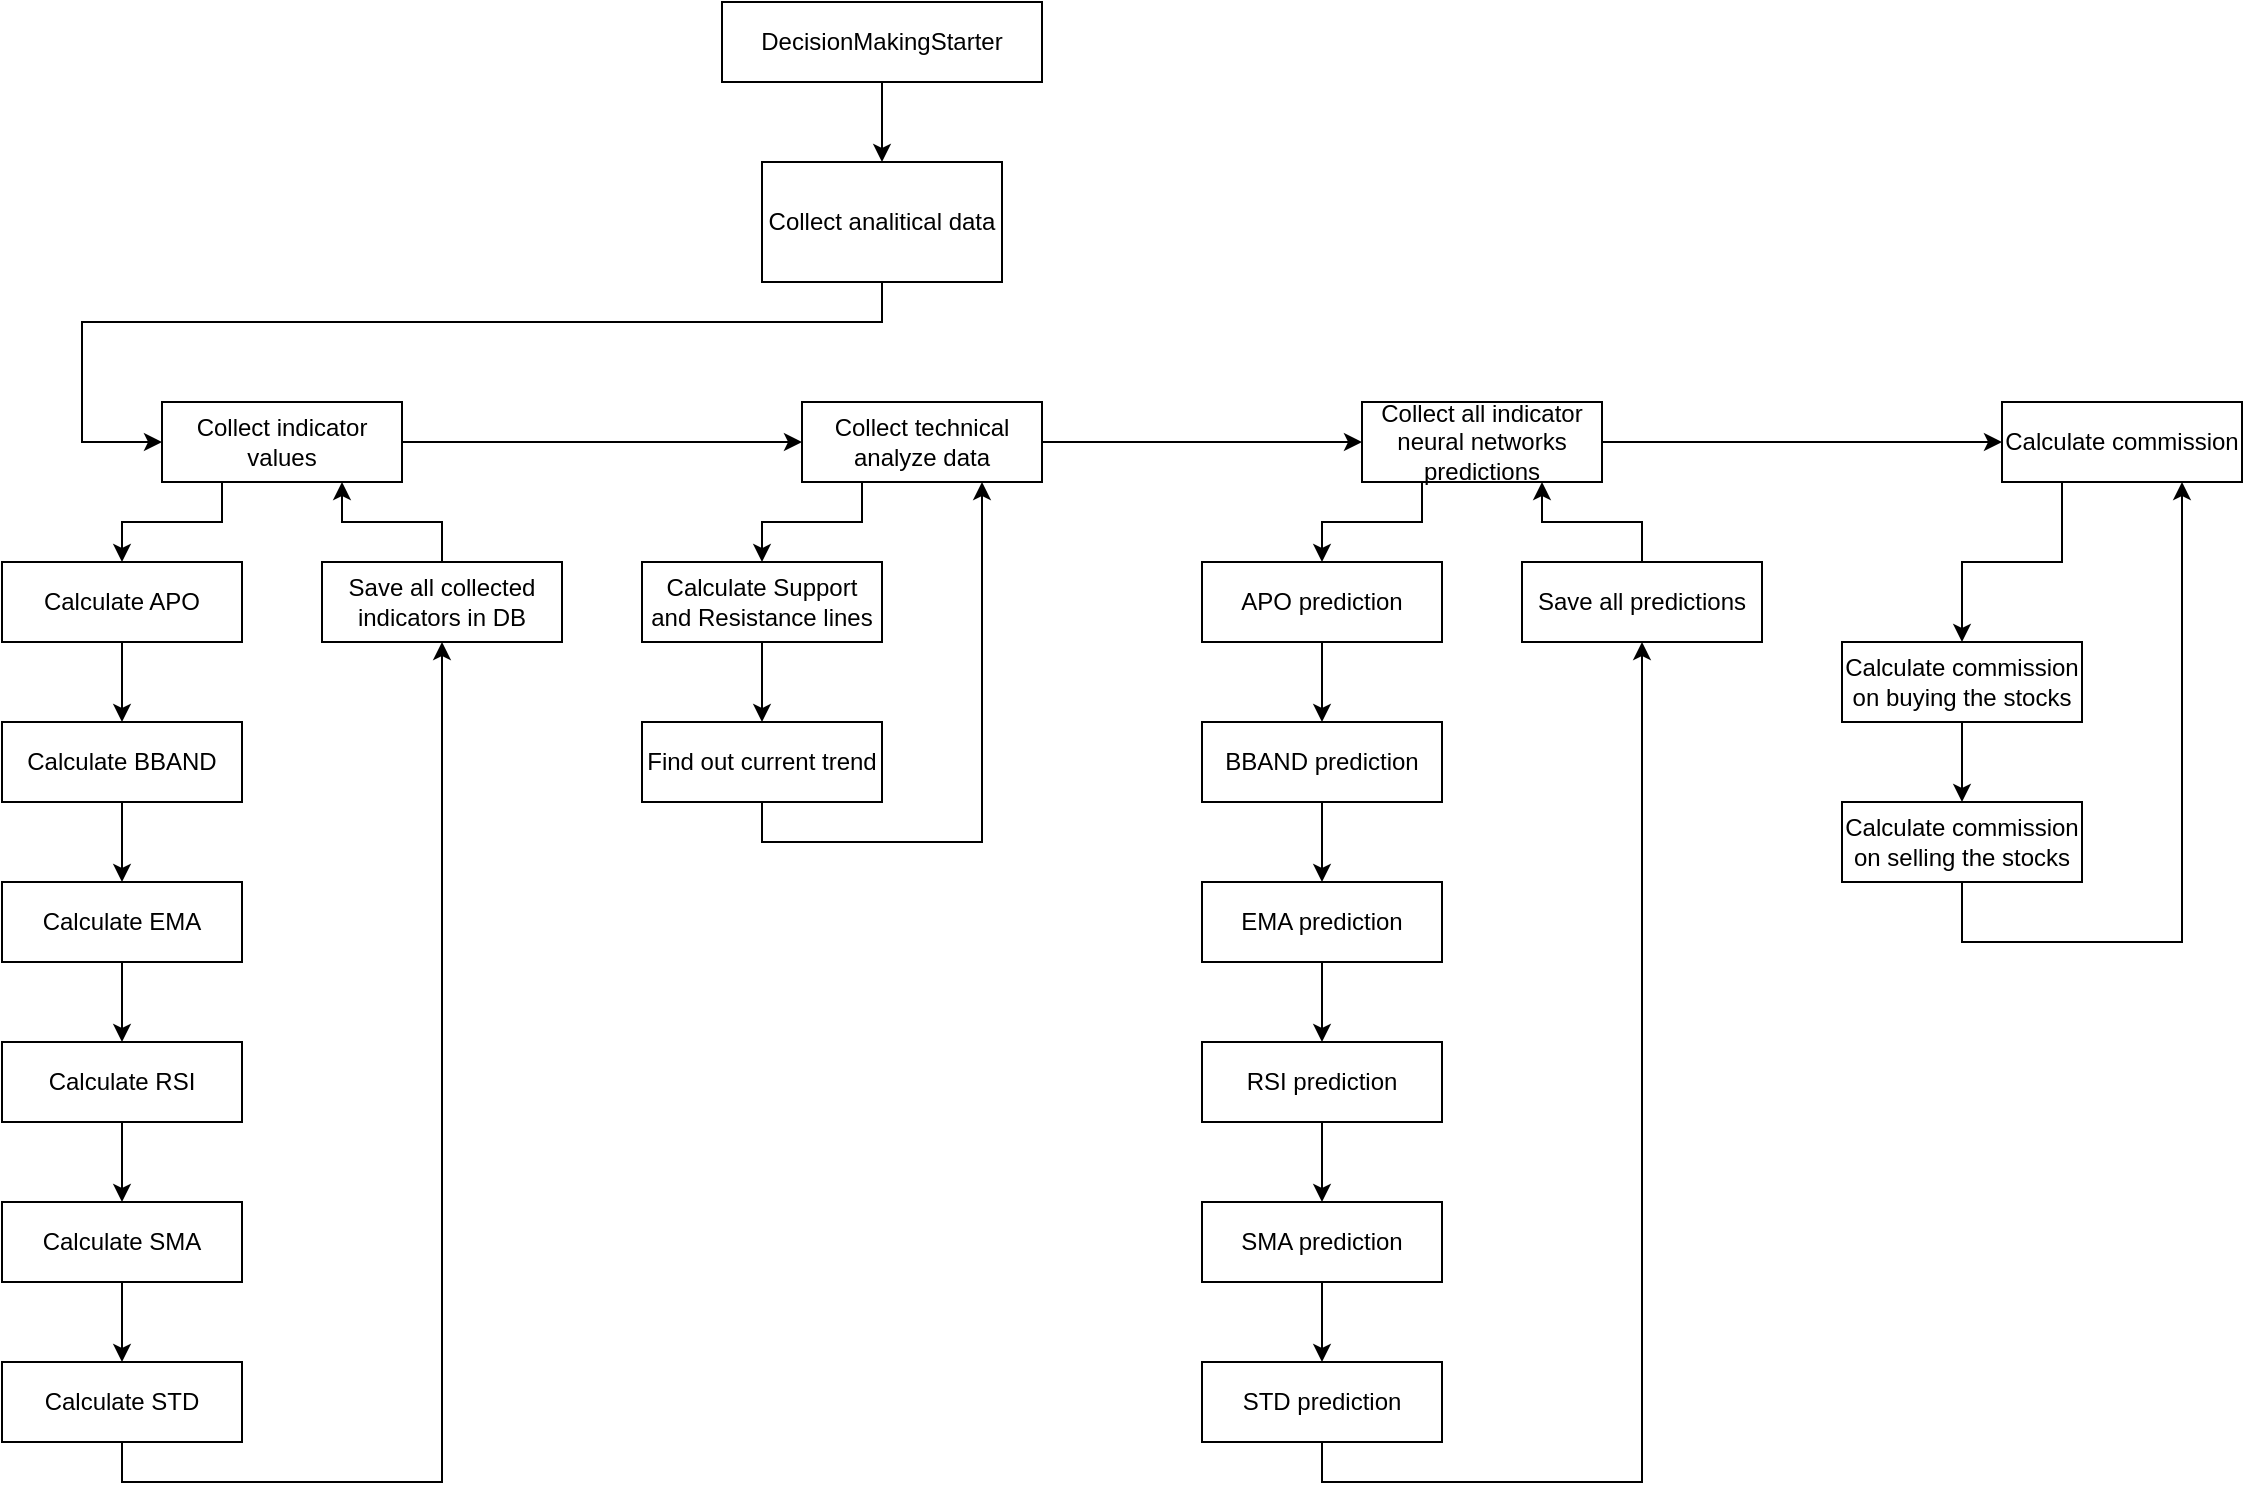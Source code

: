 <mxfile version="22.1.7" type="device">
  <diagram name="Страница — 1" id="ehWhyslL2hm9MVyXD8iT">
    <mxGraphModel dx="1483" dy="423" grid="1" gridSize="10" guides="1" tooltips="1" connect="1" arrows="1" fold="1" page="1" pageScale="1" pageWidth="827" pageHeight="1169" math="0" shadow="0">
      <root>
        <mxCell id="0" />
        <mxCell id="1" parent="0" />
        <mxCell id="_Xsb24-6hAEMeWFNvqG2-2" style="edgeStyle=orthogonalEdgeStyle;rounded=0;orthogonalLoop=1;jettySize=auto;html=1;entryX=0.5;entryY=0;entryDx=0;entryDy=0;" parent="1" source="6af3JaJ53o1YL7LGkzsN-1" target="_Xsb24-6hAEMeWFNvqG2-1" edge="1">
          <mxGeometry relative="1" as="geometry" />
        </mxCell>
        <mxCell id="6af3JaJ53o1YL7LGkzsN-1" value="DecisionMakingStarter" style="rounded=0;whiteSpace=wrap;html=1;" parent="1" vertex="1">
          <mxGeometry x="320" y="40" width="160" height="40" as="geometry" />
        </mxCell>
        <mxCell id="_Xsb24-6hAEMeWFNvqG2-21" style="edgeStyle=orthogonalEdgeStyle;rounded=0;orthogonalLoop=1;jettySize=auto;html=1;entryX=0;entryY=0.5;entryDx=0;entryDy=0;" parent="1" source="_Xsb24-6hAEMeWFNvqG2-1" target="_Xsb24-6hAEMeWFNvqG2-3" edge="1">
          <mxGeometry relative="1" as="geometry">
            <Array as="points">
              <mxPoint x="400" y="200" />
              <mxPoint y="200" />
              <mxPoint y="260" />
            </Array>
          </mxGeometry>
        </mxCell>
        <mxCell id="_Xsb24-6hAEMeWFNvqG2-1" value="Collect analitical data" style="rounded=0;whiteSpace=wrap;html=1;" parent="1" vertex="1">
          <mxGeometry x="340" y="120" width="120" height="60" as="geometry" />
        </mxCell>
        <mxCell id="_Xsb24-6hAEMeWFNvqG2-6" style="edgeStyle=orthogonalEdgeStyle;rounded=0;orthogonalLoop=1;jettySize=auto;html=1;exitX=0.25;exitY=1;exitDx=0;exitDy=0;entryX=0.5;entryY=0;entryDx=0;entryDy=0;" parent="1" source="_Xsb24-6hAEMeWFNvqG2-3" target="_Xsb24-6hAEMeWFNvqG2-5" edge="1">
          <mxGeometry relative="1" as="geometry" />
        </mxCell>
        <mxCell id="_Xsb24-6hAEMeWFNvqG2-23" style="edgeStyle=orthogonalEdgeStyle;rounded=0;orthogonalLoop=1;jettySize=auto;html=1;entryX=0;entryY=0.5;entryDx=0;entryDy=0;" parent="1" source="_Xsb24-6hAEMeWFNvqG2-3" target="_Xsb24-6hAEMeWFNvqG2-22" edge="1">
          <mxGeometry relative="1" as="geometry" />
        </mxCell>
        <mxCell id="_Xsb24-6hAEMeWFNvqG2-3" value="Collect indicator values" style="rounded=0;whiteSpace=wrap;html=1;" parent="1" vertex="1">
          <mxGeometry x="40" y="240" width="120" height="40" as="geometry" />
        </mxCell>
        <mxCell id="_Xsb24-6hAEMeWFNvqG2-8" value="" style="edgeStyle=orthogonalEdgeStyle;rounded=0;orthogonalLoop=1;jettySize=auto;html=1;" parent="1" source="_Xsb24-6hAEMeWFNvqG2-5" target="_Xsb24-6hAEMeWFNvqG2-7" edge="1">
          <mxGeometry relative="1" as="geometry" />
        </mxCell>
        <mxCell id="_Xsb24-6hAEMeWFNvqG2-5" value="Calculate APO" style="rounded=0;whiteSpace=wrap;html=1;" parent="1" vertex="1">
          <mxGeometry x="-40" y="320" width="120" height="40" as="geometry" />
        </mxCell>
        <mxCell id="_Xsb24-6hAEMeWFNvqG2-10" value="" style="edgeStyle=orthogonalEdgeStyle;rounded=0;orthogonalLoop=1;jettySize=auto;html=1;" parent="1" source="_Xsb24-6hAEMeWFNvqG2-7" target="_Xsb24-6hAEMeWFNvqG2-9" edge="1">
          <mxGeometry relative="1" as="geometry" />
        </mxCell>
        <mxCell id="_Xsb24-6hAEMeWFNvqG2-7" value="Calculate BBAND" style="whiteSpace=wrap;html=1;rounded=0;" parent="1" vertex="1">
          <mxGeometry x="-40" y="400" width="120" height="40" as="geometry" />
        </mxCell>
        <mxCell id="_Xsb24-6hAEMeWFNvqG2-12" value="" style="edgeStyle=orthogonalEdgeStyle;rounded=0;orthogonalLoop=1;jettySize=auto;html=1;" parent="1" source="_Xsb24-6hAEMeWFNvqG2-9" target="_Xsb24-6hAEMeWFNvqG2-11" edge="1">
          <mxGeometry relative="1" as="geometry" />
        </mxCell>
        <mxCell id="_Xsb24-6hAEMeWFNvqG2-9" value="Calculate EMA" style="whiteSpace=wrap;html=1;rounded=0;" parent="1" vertex="1">
          <mxGeometry x="-40" y="480" width="120" height="40" as="geometry" />
        </mxCell>
        <mxCell id="_Xsb24-6hAEMeWFNvqG2-14" style="edgeStyle=orthogonalEdgeStyle;rounded=0;orthogonalLoop=1;jettySize=auto;html=1;entryX=0.5;entryY=0;entryDx=0;entryDy=0;" parent="1" source="_Xsb24-6hAEMeWFNvqG2-11" target="_Xsb24-6hAEMeWFNvqG2-13" edge="1">
          <mxGeometry relative="1" as="geometry" />
        </mxCell>
        <mxCell id="_Xsb24-6hAEMeWFNvqG2-11" value="Calculate RSI" style="whiteSpace=wrap;html=1;rounded=0;" parent="1" vertex="1">
          <mxGeometry x="-40" y="560" width="120" height="40" as="geometry" />
        </mxCell>
        <mxCell id="_Xsb24-6hAEMeWFNvqG2-16" style="edgeStyle=orthogonalEdgeStyle;rounded=0;orthogonalLoop=1;jettySize=auto;html=1;entryX=0.5;entryY=0;entryDx=0;entryDy=0;" parent="1" source="_Xsb24-6hAEMeWFNvqG2-13" target="_Xsb24-6hAEMeWFNvqG2-15" edge="1">
          <mxGeometry relative="1" as="geometry" />
        </mxCell>
        <mxCell id="_Xsb24-6hAEMeWFNvqG2-13" value="Calculate SMA" style="rounded=0;whiteSpace=wrap;html=1;" parent="1" vertex="1">
          <mxGeometry x="-40" y="640" width="120" height="40" as="geometry" />
        </mxCell>
        <mxCell id="_Xsb24-6hAEMeWFNvqG2-18" style="edgeStyle=orthogonalEdgeStyle;rounded=0;orthogonalLoop=1;jettySize=auto;html=1;entryX=0.5;entryY=1;entryDx=0;entryDy=0;" parent="1" source="_Xsb24-6hAEMeWFNvqG2-15" target="_Xsb24-6hAEMeWFNvqG2-17" edge="1">
          <mxGeometry relative="1" as="geometry">
            <Array as="points">
              <mxPoint x="20" y="780" />
              <mxPoint x="180" y="780" />
            </Array>
          </mxGeometry>
        </mxCell>
        <mxCell id="_Xsb24-6hAEMeWFNvqG2-15" value="Calculate STD" style="rounded=0;whiteSpace=wrap;html=1;" parent="1" vertex="1">
          <mxGeometry x="-40" y="720" width="120" height="40" as="geometry" />
        </mxCell>
        <mxCell id="_Xsb24-6hAEMeWFNvqG2-19" style="edgeStyle=orthogonalEdgeStyle;rounded=0;orthogonalLoop=1;jettySize=auto;html=1;entryX=0.75;entryY=1;entryDx=0;entryDy=0;" parent="1" source="_Xsb24-6hAEMeWFNvqG2-17" target="_Xsb24-6hAEMeWFNvqG2-3" edge="1">
          <mxGeometry relative="1" as="geometry" />
        </mxCell>
        <mxCell id="_Xsb24-6hAEMeWFNvqG2-17" value="Save all collected indicators in DB" style="rounded=0;whiteSpace=wrap;html=1;" parent="1" vertex="1">
          <mxGeometry x="120" y="320" width="120" height="40" as="geometry" />
        </mxCell>
        <mxCell id="_Xsb24-6hAEMeWFNvqG2-25" style="edgeStyle=orthogonalEdgeStyle;rounded=0;orthogonalLoop=1;jettySize=auto;html=1;exitX=0.25;exitY=1;exitDx=0;exitDy=0;entryX=0.5;entryY=0;entryDx=0;entryDy=0;" parent="1" source="_Xsb24-6hAEMeWFNvqG2-22" target="_Xsb24-6hAEMeWFNvqG2-24" edge="1">
          <mxGeometry relative="1" as="geometry" />
        </mxCell>
        <mxCell id="_Xsb24-6hAEMeWFNvqG2-31" value="" style="edgeStyle=orthogonalEdgeStyle;rounded=0;orthogonalLoop=1;jettySize=auto;html=1;" parent="1" source="_Xsb24-6hAEMeWFNvqG2-22" target="_Xsb24-6hAEMeWFNvqG2-30" edge="1">
          <mxGeometry relative="1" as="geometry" />
        </mxCell>
        <mxCell id="_Xsb24-6hAEMeWFNvqG2-22" value="Collect technical analyze data" style="rounded=0;whiteSpace=wrap;html=1;" parent="1" vertex="1">
          <mxGeometry x="360" y="240" width="120" height="40" as="geometry" />
        </mxCell>
        <mxCell id="_Xsb24-6hAEMeWFNvqG2-27" value="" style="edgeStyle=orthogonalEdgeStyle;rounded=0;orthogonalLoop=1;jettySize=auto;html=1;" parent="1" source="_Xsb24-6hAEMeWFNvqG2-24" target="_Xsb24-6hAEMeWFNvqG2-26" edge="1">
          <mxGeometry relative="1" as="geometry" />
        </mxCell>
        <mxCell id="_Xsb24-6hAEMeWFNvqG2-24" value="Calculate Support and Resistance lines" style="rounded=0;whiteSpace=wrap;html=1;" parent="1" vertex="1">
          <mxGeometry x="280" y="320" width="120" height="40" as="geometry" />
        </mxCell>
        <mxCell id="_Xsb24-6hAEMeWFNvqG2-28" style="edgeStyle=orthogonalEdgeStyle;rounded=0;orthogonalLoop=1;jettySize=auto;html=1;entryX=0.75;entryY=1;entryDx=0;entryDy=0;" parent="1" source="_Xsb24-6hAEMeWFNvqG2-26" target="_Xsb24-6hAEMeWFNvqG2-22" edge="1">
          <mxGeometry relative="1" as="geometry">
            <mxPoint x="440" y="300" as="targetPoint" />
            <Array as="points">
              <mxPoint x="340" y="460" />
              <mxPoint x="450" y="460" />
            </Array>
          </mxGeometry>
        </mxCell>
        <mxCell id="_Xsb24-6hAEMeWFNvqG2-26" value="Find out current trend" style="whiteSpace=wrap;html=1;rounded=0;" parent="1" vertex="1">
          <mxGeometry x="280" y="400" width="120" height="40" as="geometry" />
        </mxCell>
        <mxCell id="_Xsb24-6hAEMeWFNvqG2-34" style="edgeStyle=orthogonalEdgeStyle;rounded=0;orthogonalLoop=1;jettySize=auto;html=1;exitX=0.25;exitY=1;exitDx=0;exitDy=0;entryX=0.5;entryY=0;entryDx=0;entryDy=0;" parent="1" source="_Xsb24-6hAEMeWFNvqG2-30" target="_Xsb24-6hAEMeWFNvqG2-33" edge="1">
          <mxGeometry relative="1" as="geometry" />
        </mxCell>
        <mxCell id="eQlngl185k5V4XaCNaNz-2" value="" style="edgeStyle=orthogonalEdgeStyle;rounded=0;orthogonalLoop=1;jettySize=auto;html=1;" edge="1" parent="1" source="_Xsb24-6hAEMeWFNvqG2-30" target="eQlngl185k5V4XaCNaNz-1">
          <mxGeometry relative="1" as="geometry" />
        </mxCell>
        <mxCell id="_Xsb24-6hAEMeWFNvqG2-30" value="Collect all indicator neural networks predictions" style="whiteSpace=wrap;html=1;rounded=0;" parent="1" vertex="1">
          <mxGeometry x="640" y="240" width="120" height="40" as="geometry" />
        </mxCell>
        <mxCell id="_Xsb24-6hAEMeWFNvqG2-40" style="edgeStyle=orthogonalEdgeStyle;rounded=0;orthogonalLoop=1;jettySize=auto;html=1;exitX=0.5;exitY=1;exitDx=0;exitDy=0;entryX=0.5;entryY=0;entryDx=0;entryDy=0;" parent="1" source="_Xsb24-6hAEMeWFNvqG2-33" target="_Xsb24-6hAEMeWFNvqG2-35" edge="1">
          <mxGeometry relative="1" as="geometry" />
        </mxCell>
        <mxCell id="_Xsb24-6hAEMeWFNvqG2-33" value="APO prediction" style="rounded=0;whiteSpace=wrap;html=1;" parent="1" vertex="1">
          <mxGeometry x="560" y="320" width="120" height="40" as="geometry" />
        </mxCell>
        <mxCell id="_Xsb24-6hAEMeWFNvqG2-41" style="edgeStyle=orthogonalEdgeStyle;rounded=0;orthogonalLoop=1;jettySize=auto;html=1;exitX=0.5;exitY=1;exitDx=0;exitDy=0;entryX=0.5;entryY=0;entryDx=0;entryDy=0;" parent="1" source="_Xsb24-6hAEMeWFNvqG2-35" target="_Xsb24-6hAEMeWFNvqG2-36" edge="1">
          <mxGeometry relative="1" as="geometry" />
        </mxCell>
        <mxCell id="_Xsb24-6hAEMeWFNvqG2-35" value="BBAND prediction" style="rounded=0;whiteSpace=wrap;html=1;" parent="1" vertex="1">
          <mxGeometry x="560" y="400" width="120" height="40" as="geometry" />
        </mxCell>
        <mxCell id="_Xsb24-6hAEMeWFNvqG2-42" style="edgeStyle=orthogonalEdgeStyle;rounded=0;orthogonalLoop=1;jettySize=auto;html=1;exitX=0.5;exitY=1;exitDx=0;exitDy=0;entryX=0.5;entryY=0;entryDx=0;entryDy=0;" parent="1" source="_Xsb24-6hAEMeWFNvqG2-36" target="_Xsb24-6hAEMeWFNvqG2-37" edge="1">
          <mxGeometry relative="1" as="geometry" />
        </mxCell>
        <mxCell id="_Xsb24-6hAEMeWFNvqG2-36" value="EMA prediction" style="rounded=0;whiteSpace=wrap;html=1;" parent="1" vertex="1">
          <mxGeometry x="560" y="480" width="120" height="40" as="geometry" />
        </mxCell>
        <mxCell id="_Xsb24-6hAEMeWFNvqG2-43" style="edgeStyle=orthogonalEdgeStyle;rounded=0;orthogonalLoop=1;jettySize=auto;html=1;exitX=0.5;exitY=1;exitDx=0;exitDy=0;" parent="1" source="_Xsb24-6hAEMeWFNvqG2-37" target="_Xsb24-6hAEMeWFNvqG2-38" edge="1">
          <mxGeometry relative="1" as="geometry" />
        </mxCell>
        <mxCell id="_Xsb24-6hAEMeWFNvqG2-37" value="RSI prediction" style="rounded=0;whiteSpace=wrap;html=1;" parent="1" vertex="1">
          <mxGeometry x="560" y="560" width="120" height="40" as="geometry" />
        </mxCell>
        <mxCell id="_Xsb24-6hAEMeWFNvqG2-44" style="edgeStyle=orthogonalEdgeStyle;rounded=0;orthogonalLoop=1;jettySize=auto;html=1;exitX=0.5;exitY=1;exitDx=0;exitDy=0;entryX=0.5;entryY=0;entryDx=0;entryDy=0;" parent="1" source="_Xsb24-6hAEMeWFNvqG2-38" target="_Xsb24-6hAEMeWFNvqG2-39" edge="1">
          <mxGeometry relative="1" as="geometry" />
        </mxCell>
        <mxCell id="_Xsb24-6hAEMeWFNvqG2-38" value="SMA prediction" style="rounded=0;whiteSpace=wrap;html=1;" parent="1" vertex="1">
          <mxGeometry x="560" y="640" width="120" height="40" as="geometry" />
        </mxCell>
        <mxCell id="_Xsb24-6hAEMeWFNvqG2-47" style="edgeStyle=orthogonalEdgeStyle;rounded=0;orthogonalLoop=1;jettySize=auto;html=1;entryX=0.5;entryY=1;entryDx=0;entryDy=0;" parent="1" source="_Xsb24-6hAEMeWFNvqG2-39" target="_Xsb24-6hAEMeWFNvqG2-45" edge="1">
          <mxGeometry relative="1" as="geometry">
            <Array as="points">
              <mxPoint x="620" y="780" />
              <mxPoint x="780" y="780" />
            </Array>
          </mxGeometry>
        </mxCell>
        <mxCell id="_Xsb24-6hAEMeWFNvqG2-39" value="STD prediction" style="rounded=0;whiteSpace=wrap;html=1;" parent="1" vertex="1">
          <mxGeometry x="560" y="720" width="120" height="40" as="geometry" />
        </mxCell>
        <mxCell id="_Xsb24-6hAEMeWFNvqG2-46" style="edgeStyle=orthogonalEdgeStyle;rounded=0;orthogonalLoop=1;jettySize=auto;html=1;entryX=0.75;entryY=1;entryDx=0;entryDy=0;" parent="1" source="_Xsb24-6hAEMeWFNvqG2-45" target="_Xsb24-6hAEMeWFNvqG2-30" edge="1">
          <mxGeometry relative="1" as="geometry" />
        </mxCell>
        <mxCell id="_Xsb24-6hAEMeWFNvqG2-45" value="Save all predictions" style="rounded=0;whiteSpace=wrap;html=1;" parent="1" vertex="1">
          <mxGeometry x="720" y="320" width="120" height="40" as="geometry" />
        </mxCell>
        <mxCell id="eQlngl185k5V4XaCNaNz-8" style="edgeStyle=orthogonalEdgeStyle;rounded=0;orthogonalLoop=1;jettySize=auto;html=1;exitX=0.25;exitY=1;exitDx=0;exitDy=0;entryX=0.5;entryY=0;entryDx=0;entryDy=0;" edge="1" parent="1" source="eQlngl185k5V4XaCNaNz-1" target="eQlngl185k5V4XaCNaNz-3">
          <mxGeometry relative="1" as="geometry" />
        </mxCell>
        <mxCell id="eQlngl185k5V4XaCNaNz-1" value="Calculate commission" style="whiteSpace=wrap;html=1;rounded=0;" vertex="1" parent="1">
          <mxGeometry x="960" y="240" width="120" height="40" as="geometry" />
        </mxCell>
        <mxCell id="eQlngl185k5V4XaCNaNz-6" value="" style="edgeStyle=orthogonalEdgeStyle;rounded=0;orthogonalLoop=1;jettySize=auto;html=1;" edge="1" parent="1" source="eQlngl185k5V4XaCNaNz-3" target="eQlngl185k5V4XaCNaNz-5">
          <mxGeometry relative="1" as="geometry" />
        </mxCell>
        <mxCell id="eQlngl185k5V4XaCNaNz-3" value="Calculate commission on buying the stocks" style="whiteSpace=wrap;html=1;rounded=0;" vertex="1" parent="1">
          <mxGeometry x="880" y="360" width="120" height="40" as="geometry" />
        </mxCell>
        <mxCell id="eQlngl185k5V4XaCNaNz-9" style="edgeStyle=orthogonalEdgeStyle;rounded=0;orthogonalLoop=1;jettySize=auto;html=1;entryX=0.75;entryY=1;entryDx=0;entryDy=0;" edge="1" parent="1" source="eQlngl185k5V4XaCNaNz-5" target="eQlngl185k5V4XaCNaNz-1">
          <mxGeometry relative="1" as="geometry">
            <Array as="points">
              <mxPoint x="940" y="510" />
              <mxPoint x="1050" y="510" />
            </Array>
          </mxGeometry>
        </mxCell>
        <mxCell id="eQlngl185k5V4XaCNaNz-5" value="Calculate commission on selling the stocks" style="whiteSpace=wrap;html=1;rounded=0;" vertex="1" parent="1">
          <mxGeometry x="880" y="440" width="120" height="40" as="geometry" />
        </mxCell>
      </root>
    </mxGraphModel>
  </diagram>
</mxfile>
